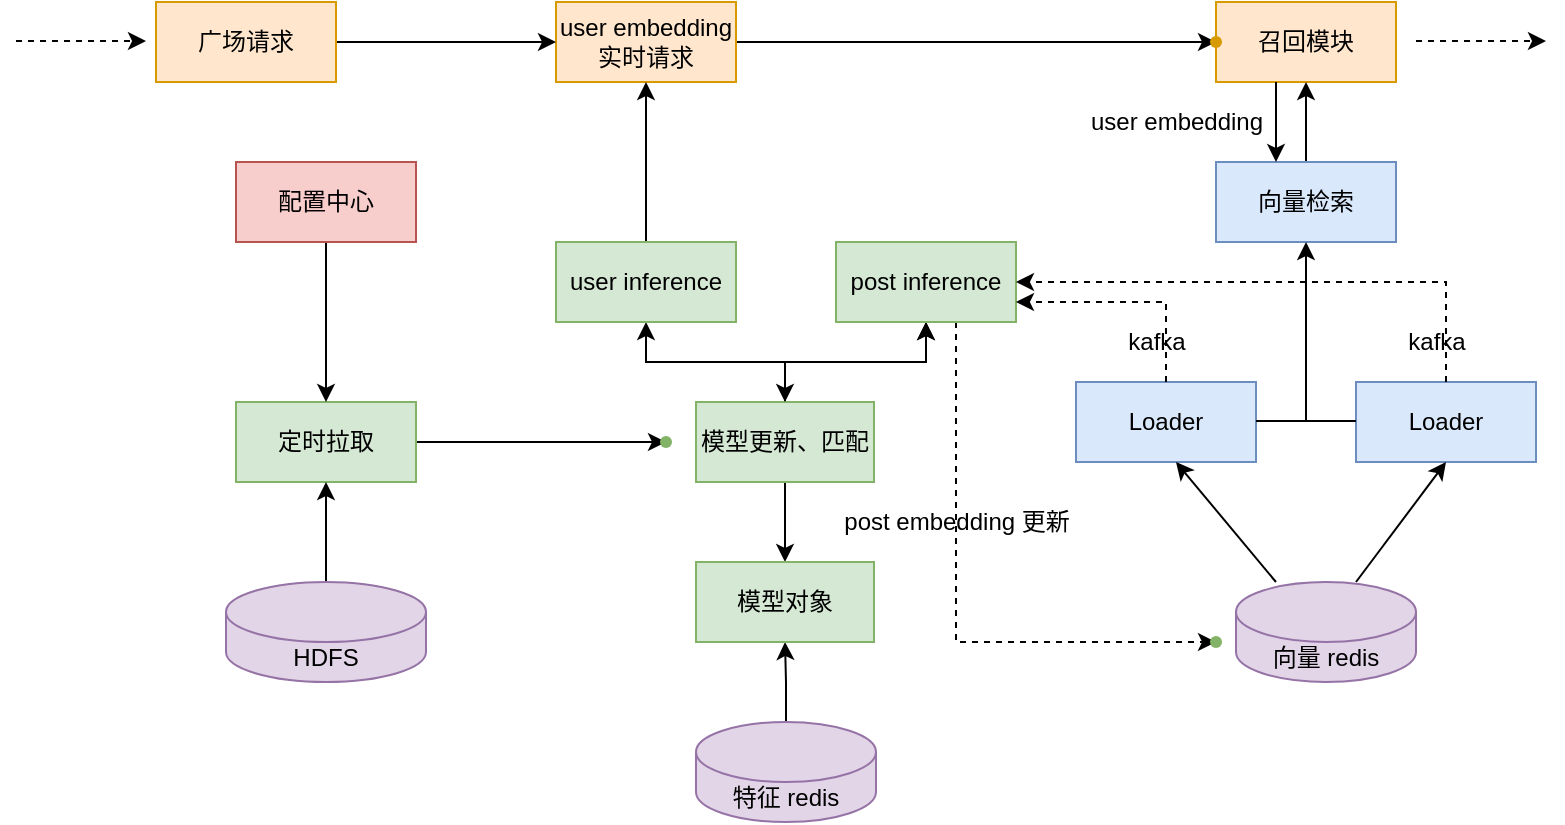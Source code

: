 <mxfile version="16.1.0" type="github"><diagram id="qRWUCYpzXSD-aUC12Jxh" name="Page-1"><mxGraphModel dx="946" dy="541" grid="1" gridSize="10" guides="1" tooltips="1" connect="1" arrows="1" fold="1" page="1" pageScale="1" pageWidth="827" pageHeight="1169" math="0" shadow="0"><root><mxCell id="0"/><mxCell id="1" parent="0"/><mxCell id="RyTEvogWbPYAXKdeNugx-1" value="" style="edgeStyle=orthogonalEdgeStyle;rounded=0;orthogonalLoop=1;jettySize=auto;html=1;" edge="1" parent="1" source="RyTEvogWbPYAXKdeNugx-2" target="RyTEvogWbPYAXKdeNugx-24"><mxGeometry relative="1" as="geometry"/></mxCell><mxCell id="RyTEvogWbPYAXKdeNugx-2" value="user embedding实时请求" style="rounded=0;whiteSpace=wrap;html=1;fillColor=#ffe6cc;strokeColor=#d79b00;" vertex="1" parent="1"><mxGeometry x="310" y="40" width="90" height="40" as="geometry"/></mxCell><mxCell id="RyTEvogWbPYAXKdeNugx-3" value="" style="edgeStyle=orthogonalEdgeStyle;rounded=0;orthogonalLoop=1;jettySize=auto;html=1;" edge="1" parent="1" source="RyTEvogWbPYAXKdeNugx-7" target="RyTEvogWbPYAXKdeNugx-12"><mxGeometry relative="1" as="geometry"/></mxCell><mxCell id="RyTEvogWbPYAXKdeNugx-4" value="" style="edgeStyle=orthogonalEdgeStyle;rounded=0;orthogonalLoop=1;jettySize=auto;html=1;" edge="1" parent="1" source="RyTEvogWbPYAXKdeNugx-7" target="RyTEvogWbPYAXKdeNugx-12"><mxGeometry relative="1" as="geometry"/></mxCell><mxCell id="RyTEvogWbPYAXKdeNugx-5" style="edgeStyle=orthogonalEdgeStyle;rounded=0;orthogonalLoop=1;jettySize=auto;html=1;entryX=0.5;entryY=1;entryDx=0;entryDy=0;" edge="1" parent="1" source="RyTEvogWbPYAXKdeNugx-7" target="RyTEvogWbPYAXKdeNugx-9"><mxGeometry relative="1" as="geometry"/></mxCell><mxCell id="RyTEvogWbPYAXKdeNugx-6" value="" style="edgeStyle=orthogonalEdgeStyle;rounded=0;orthogonalLoop=1;jettySize=auto;html=1;" edge="1" parent="1" source="RyTEvogWbPYAXKdeNugx-7" target="RyTEvogWbPYAXKdeNugx-45"><mxGeometry relative="1" as="geometry"/></mxCell><mxCell id="RyTEvogWbPYAXKdeNugx-7" value="模型更新、匹配" style="rounded=0;whiteSpace=wrap;html=1;fillColor=#d5e8d4;strokeColor=#82b366;" vertex="1" parent="1"><mxGeometry x="380" y="240" width="89" height="40" as="geometry"/></mxCell><mxCell id="RyTEvogWbPYAXKdeNugx-8" value="" style="edgeStyle=orthogonalEdgeStyle;rounded=0;orthogonalLoop=1;jettySize=auto;html=1;" edge="1" parent="1" source="RyTEvogWbPYAXKdeNugx-9" target="RyTEvogWbPYAXKdeNugx-2"><mxGeometry relative="1" as="geometry"/></mxCell><mxCell id="RyTEvogWbPYAXKdeNugx-9" value="user inference" style="rounded=0;whiteSpace=wrap;html=1;fillColor=#d5e8d4;strokeColor=#82b366;" vertex="1" parent="1"><mxGeometry x="310" y="160" width="90" height="40" as="geometry"/></mxCell><mxCell id="RyTEvogWbPYAXKdeNugx-10" value="" style="edgeStyle=orthogonalEdgeStyle;rounded=0;orthogonalLoop=1;jettySize=auto;html=1;" edge="1" parent="1" source="RyTEvogWbPYAXKdeNugx-12" target="RyTEvogWbPYAXKdeNugx-7"><mxGeometry relative="1" as="geometry"/></mxCell><mxCell id="RyTEvogWbPYAXKdeNugx-11" value="" style="edgeStyle=orthogonalEdgeStyle;rounded=0;orthogonalLoop=1;jettySize=auto;html=1;dashed=1;" edge="1" parent="1" source="RyTEvogWbPYAXKdeNugx-12" target="RyTEvogWbPYAXKdeNugx-27"><mxGeometry relative="1" as="geometry"><Array as="points"><mxPoint x="510" y="360"/></Array></mxGeometry></mxCell><mxCell id="RyTEvogWbPYAXKdeNugx-12" value="post inference" style="rounded=0;whiteSpace=wrap;html=1;fillColor=#d5e8d4;strokeColor=#82b366;" vertex="1" parent="1"><mxGeometry x="450" y="160" width="90" height="40" as="geometry"/></mxCell><mxCell id="RyTEvogWbPYAXKdeNugx-13" value="" style="edgeStyle=orthogonalEdgeStyle;rounded=0;orthogonalLoop=1;jettySize=auto;html=1;" edge="1" parent="1" source="RyTEvogWbPYAXKdeNugx-14" target="RyTEvogWbPYAXKdeNugx-22"><mxGeometry relative="1" as="geometry"/></mxCell><mxCell id="RyTEvogWbPYAXKdeNugx-14" value="定时拉取" style="rounded=0;whiteSpace=wrap;html=1;fillColor=#d5e8d4;strokeColor=#82b366;" vertex="1" parent="1"><mxGeometry x="150" y="240" width="90" height="40" as="geometry"/></mxCell><mxCell id="RyTEvogWbPYAXKdeNugx-15" value="" style="edgeStyle=orthogonalEdgeStyle;rounded=0;orthogonalLoop=1;jettySize=auto;html=1;" edge="1" parent="1" source="RyTEvogWbPYAXKdeNugx-16" target="RyTEvogWbPYAXKdeNugx-14"><mxGeometry relative="1" as="geometry"/></mxCell><mxCell id="RyTEvogWbPYAXKdeNugx-16" value="配置中心" style="rounded=0;whiteSpace=wrap;html=1;fillColor=#f8cecc;strokeColor=#b85450;" vertex="1" parent="1"><mxGeometry x="150" y="120" width="90" height="40" as="geometry"/></mxCell><mxCell id="RyTEvogWbPYAXKdeNugx-17" value="" style="edgeStyle=orthogonalEdgeStyle;rounded=0;orthogonalLoop=1;jettySize=auto;html=1;" edge="1" parent="1" source="RyTEvogWbPYAXKdeNugx-18" target="RyTEvogWbPYAXKdeNugx-14"><mxGeometry relative="1" as="geometry"/></mxCell><mxCell id="RyTEvogWbPYAXKdeNugx-18" value="HDFS" style="shape=cylinder3;whiteSpace=wrap;html=1;boundedLbl=1;backgroundOutline=1;size=15;fillColor=#e1d5e7;strokeColor=#9673a6;" vertex="1" parent="1"><mxGeometry x="145" y="330" width="100" height="50" as="geometry"/></mxCell><mxCell id="RyTEvogWbPYAXKdeNugx-19" value="" style="edgeStyle=orthogonalEdgeStyle;rounded=0;orthogonalLoop=1;jettySize=auto;html=1;" edge="1" parent="1" source="RyTEvogWbPYAXKdeNugx-20" target="RyTEvogWbPYAXKdeNugx-45"><mxGeometry relative="1" as="geometry"/></mxCell><mxCell id="RyTEvogWbPYAXKdeNugx-20" value="特征 redis" style="shape=cylinder3;whiteSpace=wrap;html=1;boundedLbl=1;backgroundOutline=1;size=15;fillColor=#e1d5e7;strokeColor=#9673a6;" vertex="1" parent="1"><mxGeometry x="380" y="400" width="90" height="50" as="geometry"/></mxCell><mxCell id="RyTEvogWbPYAXKdeNugx-21" value="向量 redis" style="shape=cylinder3;whiteSpace=wrap;html=1;boundedLbl=1;backgroundOutline=1;size=15;fillColor=#e1d5e7;strokeColor=#9673a6;" vertex="1" parent="1"><mxGeometry x="650" y="330" width="90" height="50" as="geometry"/></mxCell><mxCell id="RyTEvogWbPYAXKdeNugx-22" value="" style="shape=waypoint;sketch=0;size=6;pointerEvents=1;points=[];fillColor=#d5e8d4;resizable=0;rotatable=0;perimeter=centerPerimeter;snapToPoint=1;strokeColor=#82b366;rounded=0;" vertex="1" parent="1"><mxGeometry x="345" y="240" width="40" height="40" as="geometry"/></mxCell><mxCell id="RyTEvogWbPYAXKdeNugx-23" value="召回模块" style="rounded=0;whiteSpace=wrap;html=1;fillColor=#ffe6cc;strokeColor=#d79b00;" vertex="1" parent="1"><mxGeometry x="640" y="40" width="90" height="40" as="geometry"/></mxCell><mxCell id="RyTEvogWbPYAXKdeNugx-24" value="" style="shape=waypoint;sketch=0;size=6;pointerEvents=1;points=[];fillColor=#ffe6cc;resizable=0;rotatable=0;perimeter=centerPerimeter;snapToPoint=1;strokeColor=#d79b00;rounded=0;" vertex="1" parent="1"><mxGeometry x="620" y="40" width="40" height="40" as="geometry"/></mxCell><mxCell id="RyTEvogWbPYAXKdeNugx-25" value="Loader" style="rounded=0;whiteSpace=wrap;html=1;fillColor=#dae8fc;strokeColor=#6c8ebf;" vertex="1" parent="1"><mxGeometry x="570" y="230" width="90" height="40" as="geometry"/></mxCell><mxCell id="RyTEvogWbPYAXKdeNugx-26" value="Loader" style="rounded=0;whiteSpace=wrap;html=1;fillColor=#dae8fc;strokeColor=#6c8ebf;" vertex="1" parent="1"><mxGeometry x="710" y="230" width="90" height="40" as="geometry"/></mxCell><mxCell id="RyTEvogWbPYAXKdeNugx-27" value="" style="shape=waypoint;sketch=0;size=6;pointerEvents=1;points=[];fillColor=#d5e8d4;resizable=0;rotatable=0;perimeter=centerPerimeter;snapToPoint=1;strokeColor=#82b366;rounded=0;" vertex="1" parent="1"><mxGeometry x="620" y="340" width="40" height="40" as="geometry"/></mxCell><mxCell id="RyTEvogWbPYAXKdeNugx-28" value="" style="endArrow=classic;html=1;rounded=0;entryX=0.5;entryY=1;entryDx=0;entryDy=0;" edge="1" parent="1" target="RyTEvogWbPYAXKdeNugx-26"><mxGeometry width="50" height="50" relative="1" as="geometry"><mxPoint x="710" y="330" as="sourcePoint"/><mxPoint x="760" y="280" as="targetPoint"/></mxGeometry></mxCell><mxCell id="RyTEvogWbPYAXKdeNugx-29" value="" style="endArrow=classic;html=1;rounded=0;exitX=0.222;exitY=0;exitDx=0;exitDy=0;exitPerimeter=0;" edge="1" parent="1" source="RyTEvogWbPYAXKdeNugx-21"><mxGeometry width="50" height="50" relative="1" as="geometry"><mxPoint x="680" y="320" as="sourcePoint"/><mxPoint x="620" y="270" as="targetPoint"/></mxGeometry></mxCell><mxCell id="RyTEvogWbPYAXKdeNugx-30" value="" style="edgeStyle=orthogonalEdgeStyle;rounded=0;orthogonalLoop=1;jettySize=auto;html=1;" edge="1" parent="1" source="RyTEvogWbPYAXKdeNugx-31" target="RyTEvogWbPYAXKdeNugx-23"><mxGeometry relative="1" as="geometry"/></mxCell><mxCell id="RyTEvogWbPYAXKdeNugx-31" value="向量检索" style="rounded=0;whiteSpace=wrap;html=1;fillColor=#dae8fc;strokeColor=#6c8ebf;" vertex="1" parent="1"><mxGeometry x="640" y="120" width="90" height="40" as="geometry"/></mxCell><mxCell id="RyTEvogWbPYAXKdeNugx-32" value="" style="endArrow=classic;html=1;rounded=0;entryX=0.5;entryY=1;entryDx=0;entryDy=0;" edge="1" parent="1" target="RyTEvogWbPYAXKdeNugx-31"><mxGeometry width="50" height="50" relative="1" as="geometry"><mxPoint x="685" y="250" as="sourcePoint"/><mxPoint x="680" y="160" as="targetPoint"/></mxGeometry></mxCell><mxCell id="RyTEvogWbPYAXKdeNugx-33" value="" style="endArrow=classic;html=1;rounded=0;dashed=1;exitX=0.5;exitY=0;exitDx=0;exitDy=0;" edge="1" parent="1" source="RyTEvogWbPYAXKdeNugx-25"><mxGeometry width="50" height="50" relative="1" as="geometry"><mxPoint x="610" y="220" as="sourcePoint"/><mxPoint x="540" y="190" as="targetPoint"/><Array as="points"><mxPoint x="615" y="190"/></Array></mxGeometry></mxCell><mxCell id="RyTEvogWbPYAXKdeNugx-34" value="" style="endArrow=classic;html=1;rounded=0;dashed=1;exitX=0.5;exitY=0;exitDx=0;exitDy=0;" edge="1" parent="1" source="RyTEvogWbPYAXKdeNugx-26"><mxGeometry width="50" height="50" relative="1" as="geometry"><mxPoint x="785" y="220" as="sourcePoint"/><mxPoint x="540" y="180" as="targetPoint"/><Array as="points"><mxPoint x="755" y="180"/></Array></mxGeometry></mxCell><mxCell id="RyTEvogWbPYAXKdeNugx-35" value="" style="edgeStyle=orthogonalEdgeStyle;rounded=0;orthogonalLoop=1;jettySize=auto;html=1;" edge="1" parent="1" source="RyTEvogWbPYAXKdeNugx-36" target="RyTEvogWbPYAXKdeNugx-2"><mxGeometry relative="1" as="geometry"/></mxCell><mxCell id="RyTEvogWbPYAXKdeNugx-36" value="广场请求" style="rounded=0;whiteSpace=wrap;html=1;fillColor=#ffe6cc;strokeColor=#d79b00;" vertex="1" parent="1"><mxGeometry x="110" y="40" width="90" height="40" as="geometry"/></mxCell><mxCell id="RyTEvogWbPYAXKdeNugx-37" value="" style="endArrow=classic;html=1;rounded=0;dashed=1;" edge="1" parent="1"><mxGeometry width="50" height="50" relative="1" as="geometry"><mxPoint x="40" y="59.5" as="sourcePoint"/><mxPoint x="105" y="59.5" as="targetPoint"/></mxGeometry></mxCell><mxCell id="RyTEvogWbPYAXKdeNugx-38" value="" style="endArrow=classic;html=1;rounded=0;dashed=1;" edge="1" parent="1"><mxGeometry width="50" height="50" relative="1" as="geometry"><mxPoint x="740" y="59.5" as="sourcePoint"/><mxPoint x="805" y="59.5" as="targetPoint"/></mxGeometry></mxCell><mxCell id="RyTEvogWbPYAXKdeNugx-39" value="" style="endArrow=classic;html=1;rounded=0;" edge="1" parent="1"><mxGeometry width="50" height="50" relative="1" as="geometry"><mxPoint x="670" y="80" as="sourcePoint"/><mxPoint x="670" y="120" as="targetPoint"/></mxGeometry></mxCell><mxCell id="RyTEvogWbPYAXKdeNugx-40" value="user embedding" style="text;html=1;resizable=0;autosize=1;align=center;verticalAlign=middle;points=[];fillColor=none;strokeColor=none;rounded=0;" vertex="1" parent="1"><mxGeometry x="570" y="90" width="100" height="20" as="geometry"/></mxCell><mxCell id="RyTEvogWbPYAXKdeNugx-41" value="kafka" style="text;html=1;resizable=0;autosize=1;align=center;verticalAlign=middle;points=[];fillColor=none;strokeColor=none;rounded=0;" vertex="1" parent="1"><mxGeometry x="730" y="200" width="40" height="20" as="geometry"/></mxCell><mxCell id="RyTEvogWbPYAXKdeNugx-42" value="" style="endArrow=none;html=1;rounded=0;" edge="1" parent="1"><mxGeometry width="50" height="50" relative="1" as="geometry"><mxPoint x="660" y="249.5" as="sourcePoint"/><mxPoint x="710" y="249.5" as="targetPoint"/></mxGeometry></mxCell><mxCell id="RyTEvogWbPYAXKdeNugx-43" value="kafka" style="text;html=1;resizable=0;autosize=1;align=center;verticalAlign=middle;points=[];fillColor=none;strokeColor=none;rounded=0;" vertex="1" parent="1"><mxGeometry x="590" y="200" width="40" height="20" as="geometry"/></mxCell><mxCell id="RyTEvogWbPYAXKdeNugx-44" value="post embedding 更新" style="text;html=1;resizable=0;autosize=1;align=center;verticalAlign=middle;points=[];fillColor=none;strokeColor=none;rounded=0;" vertex="1" parent="1"><mxGeometry x="445" y="290" width="130" height="20" as="geometry"/></mxCell><mxCell id="RyTEvogWbPYAXKdeNugx-45" value="模型对象" style="rounded=0;whiteSpace=wrap;html=1;fillColor=#d5e8d4;strokeColor=#82b366;" vertex="1" parent="1"><mxGeometry x="380" y="320" width="89" height="40" as="geometry"/></mxCell></root></mxGraphModel></diagram></mxfile>